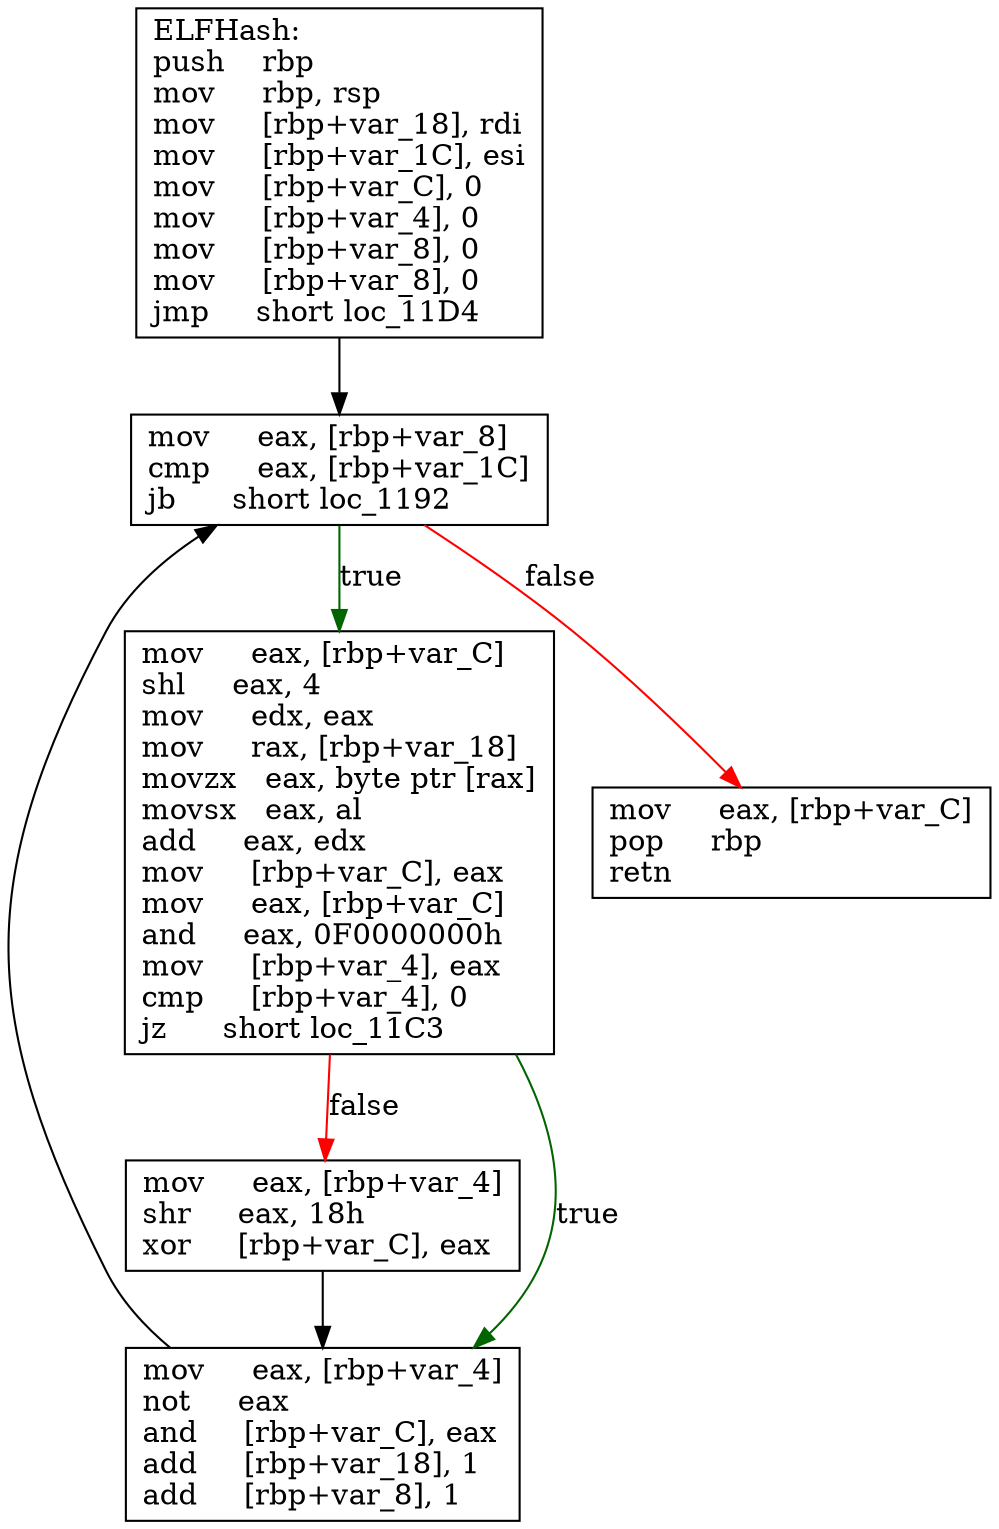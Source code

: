 digraph "ELFHash" {
	graph [
	];
	node [
		shape = "box"
	];
	edge [
	];
	"0" [
		label = "ELFHash:\lpush    rbp\lmov     rbp, rsp\lmov     [rbp+var_18], rdi\lmov     [rbp+var_1C], esi\lmov     [rbp+var_C], 0\lmov     [rbp+var_4], 0\lmov     [rbp+var_8], 0\lmov     [rbp+var_8], 0\ljmp     short loc_11D4\l"
	];
	"1" [
		label = "mov     eax, [rbp+var_C]\lshl     eax, 4\lmov     edx, eax\lmov     rax, [rbp+var_18]\lmovzx   eax, byte ptr [rax]\lmovsx   eax, al\ladd     eax, edx\lmov     [rbp+var_C], eax\lmov     eax, [rbp+var_C]\land     eax, 0F0000000h\lmov     [rbp+var_4], eax\lcmp     [rbp+var_4], 0\ljz      short loc_11C3\l"
	];
	"2" [
		label = "mov     eax, [rbp+var_4]\lshr     eax, 18h\lxor     [rbp+var_C], eax\l"
	];
	"3" [
		label = "mov     eax, [rbp+var_4]\lnot     eax\land     [rbp+var_C], eax\ladd     [rbp+var_18], 1\ladd     [rbp+var_8], 1\l"
	];
	"4" [
		label = "mov     eax, [rbp+var_8]\lcmp     eax, [rbp+var_1C]\ljb      short loc_1192\l"
	];
	"5" [
		label = "mov     eax, [rbp+var_C]\lpop     rbp\lretn\l"
	];
// node 0
	"0" -> "4" [ ];
// node 1
	"1" -> "2" [ label = "false", color = red ];
	"1" -> "3" [ label = "true", color = darkgreen ];
// node 2
	"2" -> "3" [ ];
// node 3
	"3" -> "4" [ ];
// node 4
	"4" -> "1" [ label = "true", color = darkgreen ];
	"4" -> "5" [ label = "false", color = red ];
// node 5
}
